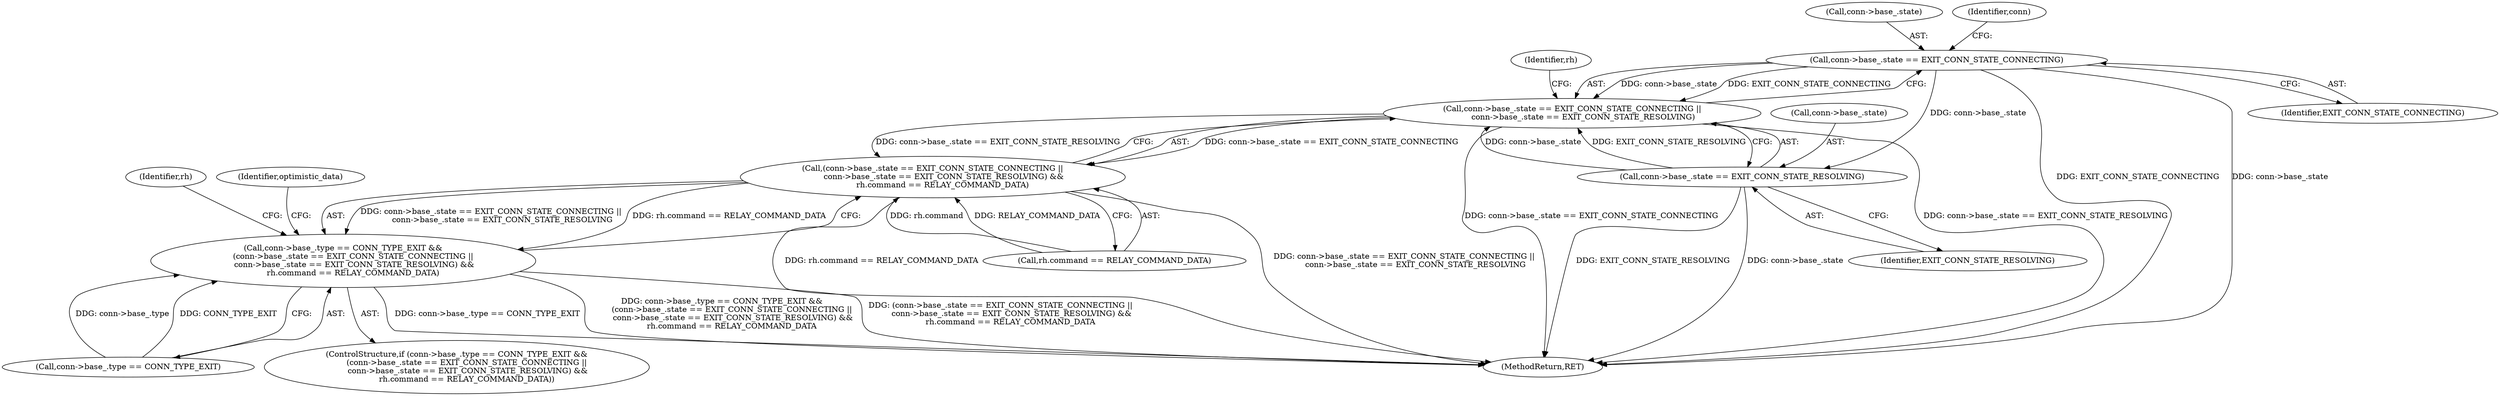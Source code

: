 digraph "0_tor_56a7c5bc15e0447203a491c1ee37de9939ad1dcd@pointer" {
"1000223" [label="(Call,conn->base_.state == EXIT_CONN_STATE_CONNECTING)"];
"1000222" [label="(Call,conn->base_.state == EXIT_CONN_STATE_CONNECTING ||\n         conn->base_.state == EXIT_CONN_STATE_RESOLVING)"];
"1000221" [label="(Call,(conn->base_.state == EXIT_CONN_STATE_CONNECTING ||\n         conn->base_.state == EXIT_CONN_STATE_RESOLVING) &&\n        rh.command == RELAY_COMMAND_DATA)"];
"1000213" [label="(Call,conn->base_.type == CONN_TYPE_EXIT &&\n        (conn->base_.state == EXIT_CONN_STATE_CONNECTING ||\n         conn->base_.state == EXIT_CONN_STATE_RESOLVING) &&\n        rh.command == RELAY_COMMAND_DATA)"];
"1000230" [label="(Call,conn->base_.state == EXIT_CONN_STATE_RESOLVING)"];
"1000251" [label="(Identifier,rh)"];
"1000224" [label="(Call,conn->base_.state)"];
"1000236" [label="(Identifier,EXIT_CONN_STATE_RESOLVING)"];
"1000230" [label="(Call,conn->base_.state == EXIT_CONN_STATE_RESOLVING)"];
"1000229" [label="(Identifier,EXIT_CONN_STATE_CONNECTING)"];
"1001064" [label="(MethodReturn,RET)"];
"1000221" [label="(Call,(conn->base_.state == EXIT_CONN_STATE_CONNECTING ||\n         conn->base_.state == EXIT_CONN_STATE_RESOLVING) &&\n        rh.command == RELAY_COMMAND_DATA)"];
"1000239" [label="(Identifier,rh)"];
"1000237" [label="(Call,rh.command == RELAY_COMMAND_DATA)"];
"1000244" [label="(Identifier,optimistic_data)"];
"1000231" [label="(Call,conn->base_.state)"];
"1000222" [label="(Call,conn->base_.state == EXIT_CONN_STATE_CONNECTING ||\n         conn->base_.state == EXIT_CONN_STATE_RESOLVING)"];
"1000223" [label="(Call,conn->base_.state == EXIT_CONN_STATE_CONNECTING)"];
"1000213" [label="(Call,conn->base_.type == CONN_TYPE_EXIT &&\n        (conn->base_.state == EXIT_CONN_STATE_CONNECTING ||\n         conn->base_.state == EXIT_CONN_STATE_RESOLVING) &&\n        rh.command == RELAY_COMMAND_DATA)"];
"1000214" [label="(Call,conn->base_.type == CONN_TYPE_EXIT)"];
"1000212" [label="(ControlStructure,if (conn->base_.type == CONN_TYPE_EXIT &&\n        (conn->base_.state == EXIT_CONN_STATE_CONNECTING ||\n         conn->base_.state == EXIT_CONN_STATE_RESOLVING) &&\n        rh.command == RELAY_COMMAND_DATA))"];
"1000233" [label="(Identifier,conn)"];
"1000223" -> "1000222"  [label="AST: "];
"1000223" -> "1000229"  [label="CFG: "];
"1000224" -> "1000223"  [label="AST: "];
"1000229" -> "1000223"  [label="AST: "];
"1000233" -> "1000223"  [label="CFG: "];
"1000222" -> "1000223"  [label="CFG: "];
"1000223" -> "1001064"  [label="DDG: EXIT_CONN_STATE_CONNECTING"];
"1000223" -> "1001064"  [label="DDG: conn->base_.state"];
"1000223" -> "1000222"  [label="DDG: conn->base_.state"];
"1000223" -> "1000222"  [label="DDG: EXIT_CONN_STATE_CONNECTING"];
"1000223" -> "1000230"  [label="DDG: conn->base_.state"];
"1000222" -> "1000221"  [label="AST: "];
"1000222" -> "1000230"  [label="CFG: "];
"1000230" -> "1000222"  [label="AST: "];
"1000239" -> "1000222"  [label="CFG: "];
"1000221" -> "1000222"  [label="CFG: "];
"1000222" -> "1001064"  [label="DDG: conn->base_.state == EXIT_CONN_STATE_CONNECTING"];
"1000222" -> "1001064"  [label="DDG: conn->base_.state == EXIT_CONN_STATE_RESOLVING"];
"1000222" -> "1000221"  [label="DDG: conn->base_.state == EXIT_CONN_STATE_CONNECTING"];
"1000222" -> "1000221"  [label="DDG: conn->base_.state == EXIT_CONN_STATE_RESOLVING"];
"1000230" -> "1000222"  [label="DDG: conn->base_.state"];
"1000230" -> "1000222"  [label="DDG: EXIT_CONN_STATE_RESOLVING"];
"1000221" -> "1000213"  [label="AST: "];
"1000221" -> "1000237"  [label="CFG: "];
"1000237" -> "1000221"  [label="AST: "];
"1000213" -> "1000221"  [label="CFG: "];
"1000221" -> "1001064"  [label="DDG: rh.command == RELAY_COMMAND_DATA"];
"1000221" -> "1001064"  [label="DDG: conn->base_.state == EXIT_CONN_STATE_CONNECTING ||\n         conn->base_.state == EXIT_CONN_STATE_RESOLVING"];
"1000221" -> "1000213"  [label="DDG: conn->base_.state == EXIT_CONN_STATE_CONNECTING ||\n         conn->base_.state == EXIT_CONN_STATE_RESOLVING"];
"1000221" -> "1000213"  [label="DDG: rh.command == RELAY_COMMAND_DATA"];
"1000237" -> "1000221"  [label="DDG: rh.command"];
"1000237" -> "1000221"  [label="DDG: RELAY_COMMAND_DATA"];
"1000213" -> "1000212"  [label="AST: "];
"1000213" -> "1000214"  [label="CFG: "];
"1000214" -> "1000213"  [label="AST: "];
"1000244" -> "1000213"  [label="CFG: "];
"1000251" -> "1000213"  [label="CFG: "];
"1000213" -> "1001064"  [label="DDG: (conn->base_.state == EXIT_CONN_STATE_CONNECTING ||\n         conn->base_.state == EXIT_CONN_STATE_RESOLVING) &&\n        rh.command == RELAY_COMMAND_DATA"];
"1000213" -> "1001064"  [label="DDG: conn->base_.type == CONN_TYPE_EXIT"];
"1000213" -> "1001064"  [label="DDG: conn->base_.type == CONN_TYPE_EXIT &&\n        (conn->base_.state == EXIT_CONN_STATE_CONNECTING ||\n         conn->base_.state == EXIT_CONN_STATE_RESOLVING) &&\n        rh.command == RELAY_COMMAND_DATA"];
"1000214" -> "1000213"  [label="DDG: conn->base_.type"];
"1000214" -> "1000213"  [label="DDG: CONN_TYPE_EXIT"];
"1000230" -> "1000236"  [label="CFG: "];
"1000231" -> "1000230"  [label="AST: "];
"1000236" -> "1000230"  [label="AST: "];
"1000230" -> "1001064"  [label="DDG: EXIT_CONN_STATE_RESOLVING"];
"1000230" -> "1001064"  [label="DDG: conn->base_.state"];
}
